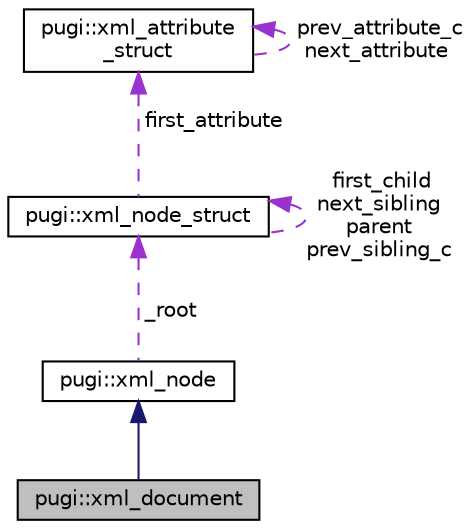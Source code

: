 digraph "pugi::xml_document"
{
  edge [fontname="Helvetica",fontsize="10",labelfontname="Helvetica",labelfontsize="10"];
  node [fontname="Helvetica",fontsize="10",shape=record];
  Node1 [label="pugi::xml_document",height=0.2,width=0.4,color="black", fillcolor="grey75", style="filled", fontcolor="black"];
  Node2 -> Node1 [dir="back",color="midnightblue",fontsize="10",style="solid"];
  Node2 [label="pugi::xml_node",height=0.2,width=0.4,color="black", fillcolor="white", style="filled",URL="$classpugi_1_1xml__node.html"];
  Node3 -> Node2 [dir="back",color="darkorchid3",fontsize="10",style="dashed",label=" _root" ];
  Node3 [label="pugi::xml_node_struct",height=0.2,width=0.4,color="black", fillcolor="white", style="filled",URL="$structpugi_1_1xml__node__struct.html",tooltip="An XML document tree node. "];
  Node4 -> Node3 [dir="back",color="darkorchid3",fontsize="10",style="dashed",label=" first_attribute" ];
  Node4 [label="pugi::xml_attribute\l_struct",height=0.2,width=0.4,color="black", fillcolor="white", style="filled",URL="$structpugi_1_1xml__attribute__struct.html",tooltip="A &#39;name=value&#39; XML attribute structure. "];
  Node4 -> Node4 [dir="back",color="darkorchid3",fontsize="10",style="dashed",label=" prev_attribute_c\nnext_attribute" ];
  Node3 -> Node3 [dir="back",color="darkorchid3",fontsize="10",style="dashed",label=" first_child\nnext_sibling\nparent\nprev_sibling_c" ];
}
